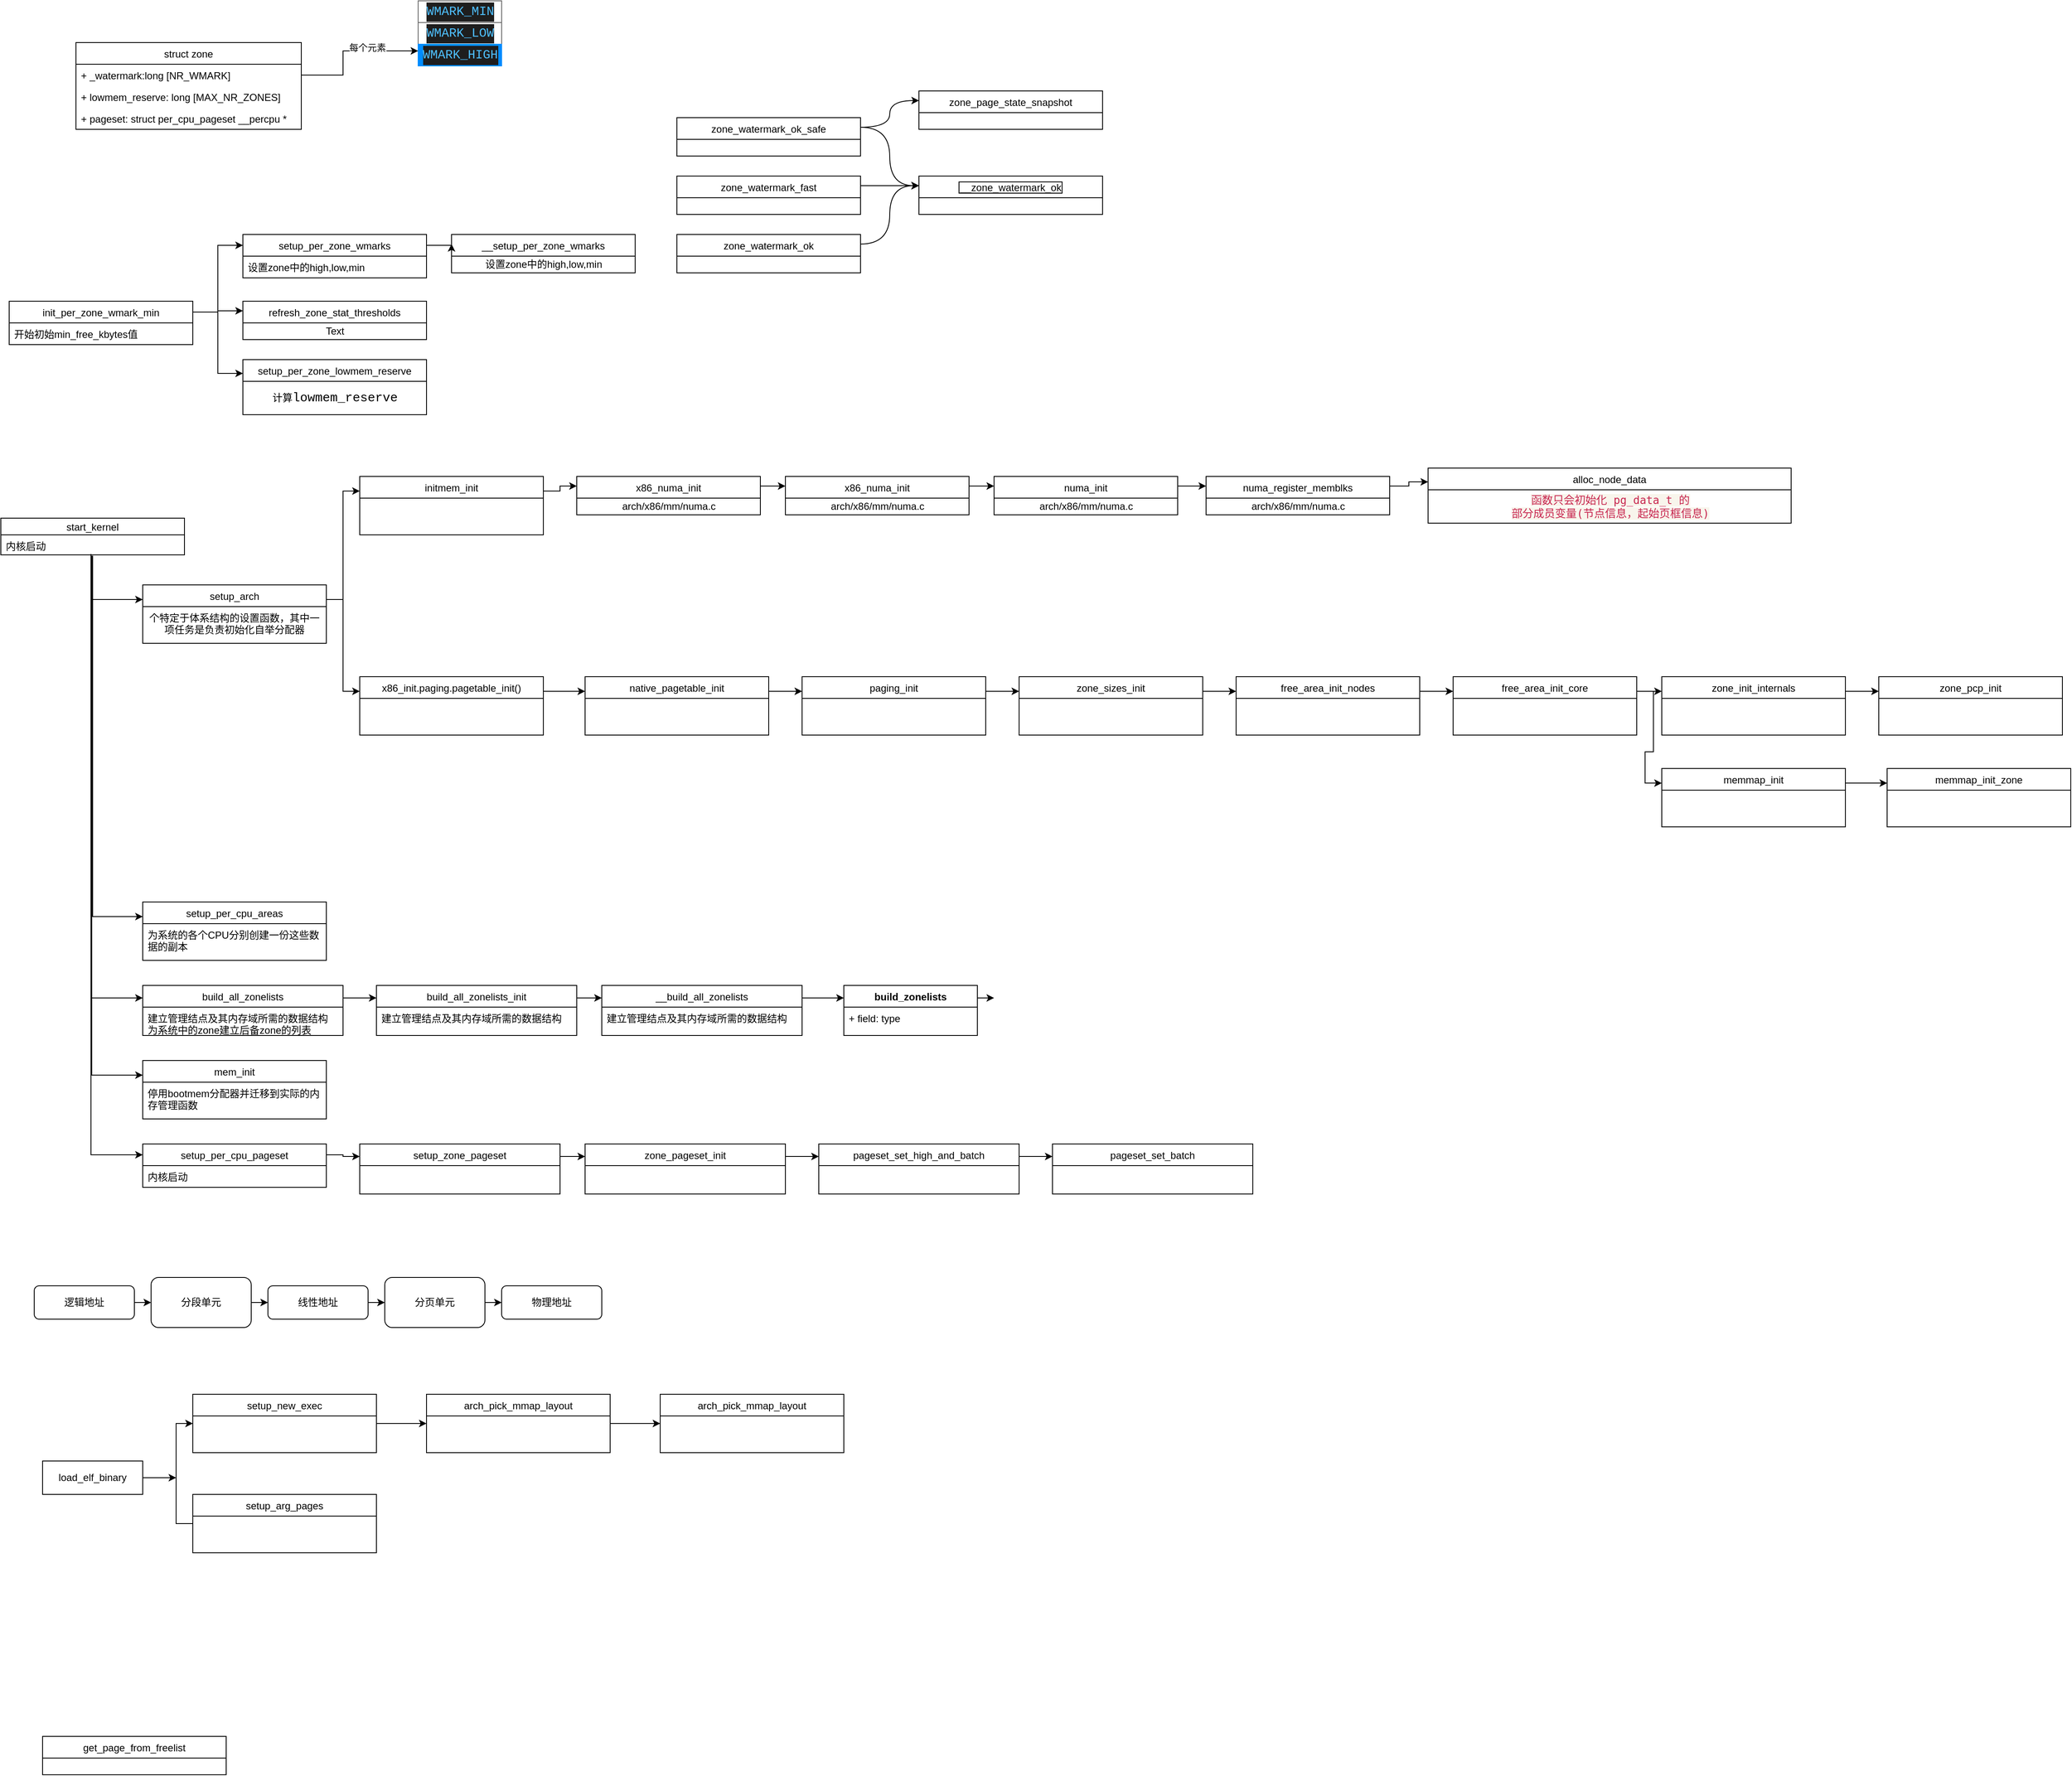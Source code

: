 <mxfile version="13.10.2" type="github">
  <diagram id="6hGFLwfOUW9BJ-s0fimq" name="Page-1">
    <mxGraphModel dx="1575" dy="533" grid="1" gridSize="10" guides="1" tooltips="1" connect="1" arrows="1" fold="1" page="1" pageScale="1" pageWidth="827" pageHeight="1169" math="0" shadow="0">
      <root>
        <mxCell id="0" />
        <mxCell id="1" parent="0" />
        <mxCell id="3" value="&lt;meta http-equiv=&quot;Content-Type&quot; content=&quot;text/html; charset=utf-8&quot;&gt;&#xa;  &lt;title&gt;&lt;/title&gt;&#xa; &#xa; &#xa;  &lt;div class=&quot;page&quot; title=&quot;Page 127&quot;&gt;&#xa;   &#xa;   &#xa;  &lt;/div&gt;" style="text;whiteSpace=wrap;html=1;" parent="1" vertex="1">
          <mxGeometry x="300" y="340" width="30" height="110" as="geometry" />
        </mxCell>
        <mxCell id="92" value="" style="strokeWidth=1;shadow=0;dashed=0;align=center;html=1;shape=mxgraph.mockup.containers.rrect;rSize=0;strokeColor=#666666;" parent="1" vertex="1">
          <mxGeometry x="490" y="70" width="100" height="76" as="geometry" />
        </mxCell>
        <mxCell id="93" value="&lt;div style=&quot;color: rgb(212 , 212 , 212) ; background-color: rgb(30 , 30 , 30) ; font-family: &amp;#34;menlo&amp;#34; , &amp;#34;monaco&amp;#34; , &amp;#34;courier new&amp;#34; , monospace ; font-weight: normal ; font-size: 15px ; line-height: 23px&quot;&gt;&lt;span style=&quot;color: #4fc1ff&quot;&gt;WMARK_MIN&lt;/span&gt;&lt;/div&gt;" style="strokeColor=inherit;fillColor=inherit;gradientColor=inherit;strokeWidth=1;shadow=0;dashed=0;align=center;html=1;shape=mxgraph.mockup.containers.rrect;rSize=0;fontSize=17;fontColor=#666666;fontStyle=1;resizeWidth=1;" parent="92" vertex="1">
          <mxGeometry width="100" height="26" relative="1" as="geometry" />
        </mxCell>
        <mxCell id="94" value="&lt;div style=&quot;color: rgb(212 , 212 , 212) ; background-color: rgb(30 , 30 , 30) ; font-family: &amp;#34;menlo&amp;#34; , &amp;#34;monaco&amp;#34; , &amp;#34;courier new&amp;#34; , monospace ; font-weight: normal ; font-size: 15px ; line-height: 23px&quot;&gt;&lt;span style=&quot;color: #4fc1ff&quot;&gt;WMARK_LOW&lt;/span&gt;&lt;/div&gt;" style="strokeColor=inherit;fillColor=inherit;gradientColor=inherit;strokeWidth=1;shadow=0;dashed=0;align=center;html=1;shape=mxgraph.mockup.containers.rrect;rSize=0;fontSize=17;fontColor=#666666;fontStyle=1;resizeWidth=1;" parent="92" vertex="1">
          <mxGeometry width="100" height="26" relative="1" as="geometry">
            <mxPoint y="26" as="offset" />
          </mxGeometry>
        </mxCell>
        <mxCell id="95" value="&lt;div style=&quot;color: rgb(212 , 212 , 212) ; background-color: rgb(30 , 30 , 30) ; font-family: &amp;#34;menlo&amp;#34; , &amp;#34;monaco&amp;#34; , &amp;#34;courier new&amp;#34; , monospace ; font-weight: normal ; font-size: 15px ; line-height: 23px&quot;&gt;&lt;span style=&quot;color: #4fc1ff&quot;&gt;WMARK_HIGH&lt;/span&gt;&lt;/div&gt;" style="strokeWidth=1;shadow=0;dashed=0;align=center;html=1;shape=mxgraph.mockup.containers.rrect;rSize=0;fontSize=17;fontColor=#ffffff;fontStyle=1;fillColor=#008cff;strokeColor=#008cff;resizeWidth=1;" parent="92" vertex="1">
          <mxGeometry width="100" height="26" relative="1" as="geometry">
            <mxPoint y="52" as="offset" />
          </mxGeometry>
        </mxCell>
        <mxCell id="97" style="edgeStyle=orthogonalEdgeStyle;rounded=0;orthogonalLoop=1;jettySize=auto;html=1;exitX=1;exitY=0.5;exitDx=0;exitDy=0;" parent="1" source="89" target="92" edge="1">
          <mxGeometry relative="1" as="geometry">
            <Array as="points">
              <mxPoint x="400" y="159" />
              <mxPoint x="400" y="130" />
            </Array>
          </mxGeometry>
        </mxCell>
        <mxCell id="98" value="每个元素" style="edgeLabel;html=1;align=center;verticalAlign=middle;resizable=0;points=[];" parent="97" vertex="1" connectable="0">
          <mxGeometry x="0.274" y="4" relative="1" as="geometry">
            <mxPoint as="offset" />
          </mxGeometry>
        </mxCell>
        <mxCell id="120" style="edgeStyle=orthogonalEdgeStyle;rounded=0;orthogonalLoop=1;jettySize=auto;html=1;exitX=1;exitY=0.25;exitDx=0;exitDy=0;entryX=0;entryY=0.25;entryDx=0;entryDy=0;" parent="1" source="111" target="118" edge="1">
          <mxGeometry relative="1" as="geometry" />
        </mxCell>
        <mxCell id="111" value="setup_per_zone_wmarks" style="swimlane;fontStyle=0;childLayout=stackLayout;horizontal=1;startSize=26;fillColor=none;horizontalStack=0;resizeParent=1;resizeParentMax=0;resizeLast=0;collapsible=1;marginBottom=0;" parent="1" vertex="1">
          <mxGeometry x="280" y="350" width="220" height="52" as="geometry" />
        </mxCell>
        <mxCell id="112" value="设置zone中的high,low,min" style="text;strokeColor=none;fillColor=none;align=left;verticalAlign=top;spacingLeft=4;spacingRight=4;overflow=hidden;rotatable=0;points=[[0,0.5],[1,0.5]];portConstraint=eastwest;" parent="111" vertex="1">
          <mxGeometry y="26" width="220" height="26" as="geometry" />
        </mxCell>
        <mxCell id="107" value="refresh_zone_stat_thresholds" style="swimlane;fontStyle=0;childLayout=stackLayout;horizontal=1;startSize=26;fillColor=none;horizontalStack=0;resizeParent=1;resizeParentMax=0;resizeLast=0;collapsible=1;marginBottom=0;" parent="1" vertex="1">
          <mxGeometry x="280" y="430" width="220" height="46" as="geometry" />
        </mxCell>
        <mxCell id="122" value="Text" style="text;html=1;align=center;verticalAlign=middle;resizable=0;points=[];autosize=1;" parent="107" vertex="1">
          <mxGeometry y="26" width="220" height="20" as="geometry" />
        </mxCell>
        <mxCell id="109" value="setup_per_zone_lowmem_reserve" style="swimlane;fontStyle=0;childLayout=stackLayout;horizontal=1;startSize=26;fillColor=none;horizontalStack=0;resizeParent=1;resizeParentMax=0;resizeLast=0;collapsible=1;marginBottom=0;" parent="1" vertex="1">
          <mxGeometry x="280" y="500" width="220" height="66" as="geometry" />
        </mxCell>
        <mxCell id="123" value="&lt;p&gt;计算&lt;span style=&quot;font-family: &amp;#34;menlo&amp;#34; , &amp;#34;monaco&amp;#34; , &amp;#34;courier new&amp;#34; , monospace ; font-size: 15px ; background-color: rgb(255 , 255 , 255)&quot;&gt;lowmem_reserve&lt;/span&gt;&lt;/p&gt;" style="text;html=1;align=center;verticalAlign=middle;resizable=0;points=[];autosize=1;" parent="109" vertex="1">
          <mxGeometry y="26" width="220" height="40" as="geometry" />
        </mxCell>
        <mxCell id="115" style="edgeStyle=orthogonalEdgeStyle;rounded=0;orthogonalLoop=1;jettySize=auto;html=1;exitX=1;exitY=0.25;exitDx=0;exitDy=0;entryX=0;entryY=0.25;entryDx=0;entryDy=0;" parent="1" source="103" target="109" edge="1">
          <mxGeometry relative="1" as="geometry" />
        </mxCell>
        <mxCell id="116" style="edgeStyle=orthogonalEdgeStyle;rounded=0;orthogonalLoop=1;jettySize=auto;html=1;exitX=1;exitY=0.25;exitDx=0;exitDy=0;entryX=0;entryY=0.25;entryDx=0;entryDy=0;" parent="1" source="103" target="107" edge="1">
          <mxGeometry relative="1" as="geometry" />
        </mxCell>
        <mxCell id="117" style="edgeStyle=orthogonalEdgeStyle;rounded=0;orthogonalLoop=1;jettySize=auto;html=1;exitX=1;exitY=0.25;exitDx=0;exitDy=0;entryX=0;entryY=0.25;entryDx=0;entryDy=0;" parent="1" source="103" target="111" edge="1">
          <mxGeometry relative="1" as="geometry" />
        </mxCell>
        <mxCell id="103" value="init_per_zone_wmark_min" style="swimlane;fontStyle=0;childLayout=stackLayout;horizontal=1;startSize=26;fillColor=none;horizontalStack=0;resizeParent=1;resizeParentMax=0;resizeLast=0;collapsible=1;marginBottom=0;" parent="1" vertex="1">
          <mxGeometry y="430" width="220" height="52" as="geometry" />
        </mxCell>
        <mxCell id="104" value="开始初始min_free_kbytes值" style="text;strokeColor=none;fillColor=none;align=left;verticalAlign=top;spacingLeft=4;spacingRight=4;overflow=hidden;rotatable=0;points=[[0,0.5],[1,0.5]];portConstraint=eastwest;" parent="103" vertex="1">
          <mxGeometry y="26" width="220" height="26" as="geometry" />
        </mxCell>
        <mxCell id="118" value="__setup_per_zone_wmarks" style="swimlane;fontStyle=0;childLayout=stackLayout;horizontal=1;startSize=26;fillColor=none;horizontalStack=0;resizeParent=1;resizeParentMax=0;resizeLast=0;collapsible=1;marginBottom=0;" parent="1" vertex="1">
          <mxGeometry x="530" y="350" width="220" height="46" as="geometry" />
        </mxCell>
        <mxCell id="121" value="&lt;span style=&quot;text-align: left&quot;&gt;设置zone中的high,low,min&lt;/span&gt;" style="text;html=1;align=center;verticalAlign=middle;resizable=0;points=[];autosize=1;" parent="118" vertex="1">
          <mxGeometry y="26" width="220" height="20" as="geometry" />
        </mxCell>
        <mxCell id="88" value="struct zone" style="swimlane;fontStyle=0;childLayout=stackLayout;horizontal=1;startSize=26;fillColor=none;horizontalStack=0;resizeParent=1;resizeParentMax=0;resizeLast=0;collapsible=1;marginBottom=0;" parent="1" vertex="1">
          <mxGeometry x="80" y="120" width="270" height="104" as="geometry" />
        </mxCell>
        <mxCell id="89" value="+ _watermark:long [NR_WMARK]&#xa;&#xa;" style="text;strokeColor=none;fillColor=none;align=left;verticalAlign=top;spacingLeft=4;spacingRight=4;overflow=hidden;rotatable=0;points=[[0,0.5],[1,0.5]];portConstraint=eastwest;" parent="88" vertex="1">
          <mxGeometry y="26" width="270" height="26" as="geometry" />
        </mxCell>
        <mxCell id="90" value="+ lowmem_reserve: long [MAX_NR_ZONES]" style="text;strokeColor=none;fillColor=none;align=left;verticalAlign=top;spacingLeft=4;spacingRight=4;overflow=hidden;rotatable=0;points=[[0,0.5],[1,0.5]];portConstraint=eastwest;" parent="88" vertex="1">
          <mxGeometry y="52" width="270" height="26" as="geometry" />
        </mxCell>
        <mxCell id="91" value="+ pageset: struct per_cpu_pageset __percpu *" style="text;strokeColor=none;fillColor=none;align=left;verticalAlign=top;spacingLeft=4;spacingRight=4;overflow=hidden;rotatable=0;points=[[0,0.5],[1,0.5]];portConstraint=eastwest;" parent="88" vertex="1">
          <mxGeometry y="78" width="270" height="26" as="geometry" />
        </mxCell>
        <mxCell id="162" style="edgeStyle=orthogonalEdgeStyle;rounded=0;orthogonalLoop=1;jettySize=auto;html=1;exitX=0.491;exitY=1.167;exitDx=0;exitDy=0;entryX=0;entryY=0.25;entryDx=0;entryDy=0;exitPerimeter=0;" parent="1" source="139" target="146" edge="1">
          <mxGeometry relative="1" as="geometry">
            <mxPoint y="720" as="sourcePoint" />
            <Array as="points">
              <mxPoint x="98" y="1453" />
            </Array>
          </mxGeometry>
        </mxCell>
        <mxCell id="157" style="edgeStyle=orthogonalEdgeStyle;rounded=0;orthogonalLoop=1;jettySize=auto;html=1;exitX=0.491;exitY=0.958;exitDx=0;exitDy=0;entryX=0;entryY=0.25;entryDx=0;entryDy=0;exitPerimeter=0;" parent="1" source="139" target="152" edge="1">
          <mxGeometry relative="1" as="geometry" />
        </mxCell>
        <mxCell id="159" style="edgeStyle=orthogonalEdgeStyle;rounded=0;orthogonalLoop=1;jettySize=auto;html=1;exitX=0.5;exitY=1.042;exitDx=0;exitDy=0;entryX=0;entryY=0.25;entryDx=0;entryDy=0;exitPerimeter=0;" parent="1" source="139" target="140" edge="1">
          <mxGeometry relative="1" as="geometry" />
        </mxCell>
        <mxCell id="160" style="edgeStyle=orthogonalEdgeStyle;rounded=0;orthogonalLoop=1;jettySize=auto;html=1;exitX=0.491;exitY=1.042;exitDx=0;exitDy=0;entryX=0;entryY=0.25;entryDx=0;entryDy=0;exitPerimeter=0;" parent="1" source="139" target="150" edge="1">
          <mxGeometry relative="1" as="geometry" />
        </mxCell>
        <mxCell id="161" style="edgeStyle=orthogonalEdgeStyle;rounded=0;orthogonalLoop=1;jettySize=auto;html=1;exitX=0.495;exitY=1.042;exitDx=0;exitDy=0;entryX=0;entryY=0.25;entryDx=0;entryDy=0;exitPerimeter=0;" parent="1" source="139" target="148" edge="1">
          <mxGeometry relative="1" as="geometry" />
        </mxCell>
        <mxCell id="138" value="start_kernel" style="swimlane;fontStyle=0;childLayout=stackLayout;horizontal=1;startSize=20;fillColor=none;horizontalStack=0;resizeParent=1;resizeParentMax=0;resizeLast=0;collapsible=1;marginBottom=0;" parent="1" vertex="1">
          <mxGeometry x="-10" y="690" width="220" height="44" as="geometry" />
        </mxCell>
        <mxCell id="139" value="内核启动" style="text;strokeColor=none;fillColor=none;align=left;verticalAlign=top;spacingLeft=4;spacingRight=4;overflow=hidden;rotatable=0;points=[[0,0.5],[1,0.5]];portConstraint=eastwest;" parent="138" vertex="1">
          <mxGeometry y="20" width="220" height="24" as="geometry" />
        </mxCell>
        <mxCell id="175" style="edgeStyle=orthogonalEdgeStyle;rounded=0;orthogonalLoop=1;jettySize=auto;html=1;exitX=1;exitY=0.25;exitDx=0;exitDy=0;entryX=0;entryY=0.25;entryDx=0;entryDy=0;" parent="1" source="150" target="172" edge="1">
          <mxGeometry relative="1" as="geometry" />
        </mxCell>
        <mxCell id="171" style="edgeStyle=orthogonalEdgeStyle;rounded=0;orthogonalLoop=1;jettySize=auto;html=1;exitX=1;exitY=0.25;exitDx=0;exitDy=0;entryX=0;entryY=0.25;entryDx=0;entryDy=0;" parent="1" source="169" target="164" edge="1">
          <mxGeometry relative="1" as="geometry" />
        </mxCell>
        <mxCell id="174" style="edgeStyle=orthogonalEdgeStyle;rounded=0;orthogonalLoop=1;jettySize=auto;html=1;exitX=1;exitY=0.25;exitDx=0;exitDy=0;entryX=0;entryY=0.25;entryDx=0;entryDy=0;" parent="1" source="172" target="169" edge="1">
          <mxGeometry relative="1" as="geometry" />
        </mxCell>
        <mxCell id="178" style="edgeStyle=orthogonalEdgeStyle;rounded=0;orthogonalLoop=1;jettySize=auto;html=1;exitX=1;exitY=0.25;exitDx=0;exitDy=0;entryX=0;entryY=0.25;entryDx=0;entryDy=0;" parent="1" source="164" edge="1">
          <mxGeometry relative="1" as="geometry">
            <mxPoint x="1180" y="1265" as="targetPoint" />
          </mxGeometry>
        </mxCell>
        <mxCell id="185" style="edgeStyle=orthogonalEdgeStyle;rounded=0;orthogonalLoop=1;jettySize=auto;html=1;exitX=1;exitY=0.5;exitDx=0;exitDy=0;entryX=0;entryY=0.5;entryDx=0;entryDy=0;" parent="1" source="179" target="180" edge="1">
          <mxGeometry relative="1" as="geometry" />
        </mxCell>
        <mxCell id="197" style="edgeStyle=orthogonalEdgeStyle;rounded=0;orthogonalLoop=1;jettySize=auto;html=1;exitX=1;exitY=0.25;exitDx=0;exitDy=0;entryX=0;entryY=0.25;entryDx=0;entryDy=0;" parent="1" source="152" target="195" edge="1">
          <mxGeometry relative="1" as="geometry" />
        </mxCell>
        <mxCell id="213" style="edgeStyle=orthogonalEdgeStyle;rounded=0;orthogonalLoop=1;jettySize=auto;html=1;exitX=1;exitY=0.25;exitDx=0;exitDy=0;entryX=0;entryY=0.25;entryDx=0;entryDy=0;" parent="1" source="152" target="212" edge="1">
          <mxGeometry relative="1" as="geometry" />
        </mxCell>
        <mxCell id="152" value="setup_arch" style="swimlane;fontStyle=0;childLayout=stackLayout;horizontal=1;startSize=26;fillColor=none;horizontalStack=0;resizeParent=1;resizeParentMax=0;resizeLast=0;collapsible=1;marginBottom=0;" parent="1" vertex="1">
          <mxGeometry x="160" y="770" width="220" height="70" as="geometry" />
        </mxCell>
        <mxCell id="153" value="个特定于体系结构的设置函数，其中一项任务是负责初始化自举分配器&#xa;" style="text;strokeColor=none;fillColor=none;align=center;verticalAlign=top;spacingLeft=4;spacingRight=4;overflow=hidden;rotatable=0;points=[[0,0.5],[1,0.5]];portConstraint=eastwest;whiteSpace=wrap;" parent="152" vertex="1">
          <mxGeometry y="26" width="220" height="44" as="geometry" />
        </mxCell>
        <mxCell id="199" style="edgeStyle=orthogonalEdgeStyle;rounded=0;orthogonalLoop=1;jettySize=auto;html=1;exitX=1;exitY=0.25;exitDx=0;exitDy=0;entryX=0;entryY=0.25;entryDx=0;entryDy=0;" parent="1" source="195" target="198" edge="1">
          <mxGeometry relative="1" as="geometry" />
        </mxCell>
        <mxCell id="230" style="edgeStyle=orthogonalEdgeStyle;rounded=0;orthogonalLoop=1;jettySize=auto;html=1;exitX=1;exitY=0.25;exitDx=0;exitDy=0;entryX=0;entryY=0.25;entryDx=0;entryDy=0;" parent="1" source="222" target="227" edge="1">
          <mxGeometry relative="1" as="geometry" />
        </mxCell>
        <mxCell id="222" value="numa_init" style="swimlane;fontStyle=0;childLayout=stackLayout;horizontal=1;startSize=26;fillColor=none;horizontalStack=0;resizeParent=1;resizeParentMax=0;resizeLast=0;collapsible=1;marginBottom=0;" parent="1" vertex="1">
          <mxGeometry x="1180" y="640" width="220" height="46" as="geometry" />
        </mxCell>
        <mxCell id="223" value="arch/x86/mm/numa.c" style="text;html=1;align=center;verticalAlign=middle;resizable=0;points=[];autosize=1;" parent="222" vertex="1">
          <mxGeometry y="26" width="220" height="20" as="geometry" />
        </mxCell>
        <mxCell id="229" style="edgeStyle=orthogonalEdgeStyle;rounded=0;orthogonalLoop=1;jettySize=auto;html=1;exitX=1;exitY=0.25;exitDx=0;exitDy=0;entryX=0;entryY=0.25;entryDx=0;entryDy=0;" parent="1" source="227" target="225" edge="1">
          <mxGeometry relative="1" as="geometry" />
        </mxCell>
        <mxCell id="227" value="numa_register_memblks" style="swimlane;fontStyle=0;childLayout=stackLayout;horizontal=1;startSize=26;fillColor=none;horizontalStack=0;resizeParent=1;resizeParentMax=0;resizeLast=0;collapsible=1;marginBottom=0;" parent="1" vertex="1">
          <mxGeometry x="1434" y="640" width="220" height="46" as="geometry" />
        </mxCell>
        <mxCell id="228" value="arch/x86/mm/numa.c" style="text;html=1;align=center;verticalAlign=middle;resizable=0;points=[];autosize=1;" parent="227" vertex="1">
          <mxGeometry y="26" width="220" height="20" as="geometry" />
        </mxCell>
        <mxCell id="225" value="alloc_node_data" style="swimlane;fontStyle=0;childLayout=stackLayout;horizontal=1;startSize=26;fillColor=none;horizontalStack=0;resizeParent=1;resizeParentMax=0;resizeLast=0;collapsible=1;marginBottom=0;" parent="1" vertex="1">
          <mxGeometry x="1700" y="630" width="435" height="66" as="geometry" />
        </mxCell>
        <mxCell id="226" value="&lt;font color=&quot;#c7254e&quot; face=&quot;consolas, monaco, menlo, monospace&quot;&gt;&lt;span style=&quot;font-size: 13px ; background-color: rgb(248 , 245 , 236)&quot;&gt;函数只会初始化 pg_data_t 的&lt;br&gt;部分成员变量(节点信息，起始页框信息)&lt;/span&gt;&lt;/font&gt;" style="text;html=1;align=center;verticalAlign=middle;resizable=0;points=[];autosize=1;" parent="225" vertex="1">
          <mxGeometry y="26" width="435" height="40" as="geometry" />
        </mxCell>
        <mxCell id="179" value="逻辑地址" style="rounded=1;whiteSpace=wrap;html=1;" parent="1" vertex="1">
          <mxGeometry x="30" y="1610" width="120" height="40" as="geometry" />
        </mxCell>
        <mxCell id="186" style="edgeStyle=orthogonalEdgeStyle;rounded=0;orthogonalLoop=1;jettySize=auto;html=1;exitX=1;exitY=0.5;exitDx=0;exitDy=0;entryX=0;entryY=0.5;entryDx=0;entryDy=0;" parent="1" source="180" target="181" edge="1">
          <mxGeometry relative="1" as="geometry" />
        </mxCell>
        <mxCell id="180" value="分段单元" style="rounded=1;whiteSpace=wrap;html=1;" parent="1" vertex="1">
          <mxGeometry x="170" y="1600" width="120" height="60" as="geometry" />
        </mxCell>
        <mxCell id="187" style="edgeStyle=orthogonalEdgeStyle;rounded=0;orthogonalLoop=1;jettySize=auto;html=1;exitX=1;exitY=0.5;exitDx=0;exitDy=0;entryX=0;entryY=0.5;entryDx=0;entryDy=0;" parent="1" source="181" target="182" edge="1">
          <mxGeometry relative="1" as="geometry" />
        </mxCell>
        <mxCell id="181" value="线性地址" style="rounded=1;whiteSpace=wrap;html=1;" parent="1" vertex="1">
          <mxGeometry x="310" y="1610" width="120" height="40" as="geometry" />
        </mxCell>
        <mxCell id="188" style="edgeStyle=orthogonalEdgeStyle;rounded=0;orthogonalLoop=1;jettySize=auto;html=1;exitX=1;exitY=0.5;exitDx=0;exitDy=0;entryX=0;entryY=0.5;entryDx=0;entryDy=0;" parent="1" source="182" target="183" edge="1">
          <mxGeometry relative="1" as="geometry" />
        </mxCell>
        <mxCell id="182" value="分页单元" style="rounded=1;whiteSpace=wrap;html=1;" parent="1" vertex="1">
          <mxGeometry x="450" y="1600" width="120" height="60" as="geometry" />
        </mxCell>
        <mxCell id="183" value="物理地址" style="rounded=1;whiteSpace=wrap;html=1;" parent="1" vertex="1">
          <mxGeometry x="590" y="1610" width="120" height="40" as="geometry" />
        </mxCell>
        <mxCell id="201" style="edgeStyle=orthogonalEdgeStyle;rounded=0;orthogonalLoop=1;jettySize=auto;html=1;exitX=1;exitY=0.25;exitDx=0;exitDy=0;entryX=0;entryY=0.25;entryDx=0;entryDy=0;" parent="1" source="198" target="200" edge="1">
          <mxGeometry relative="1" as="geometry" />
        </mxCell>
        <mxCell id="203" style="edgeStyle=orthogonalEdgeStyle;rounded=0;orthogonalLoop=1;jettySize=auto;html=1;exitX=1;exitY=0.25;exitDx=0;exitDy=0;entryX=0;entryY=0.25;entryDx=0;entryDy=0;" parent="1" source="200" target="202" edge="1">
          <mxGeometry relative="1" as="geometry" />
        </mxCell>
        <mxCell id="205" style="edgeStyle=orthogonalEdgeStyle;rounded=0;orthogonalLoop=1;jettySize=auto;html=1;exitX=1;exitY=0.25;exitDx=0;exitDy=0;entryX=0;entryY=0.25;entryDx=0;entryDy=0;" parent="1" source="202" target="204" edge="1">
          <mxGeometry relative="1" as="geometry" />
        </mxCell>
        <mxCell id="207" style="edgeStyle=orthogonalEdgeStyle;rounded=0;orthogonalLoop=1;jettySize=auto;html=1;exitX=1;exitY=0.25;exitDx=0;exitDy=0;entryX=0;entryY=0.25;entryDx=0;entryDy=0;" parent="1" source="204" target="206" edge="1">
          <mxGeometry relative="1" as="geometry" />
        </mxCell>
        <mxCell id="209" style="edgeStyle=orthogonalEdgeStyle;rounded=0;orthogonalLoop=1;jettySize=auto;html=1;exitX=1;exitY=0.25;exitDx=0;exitDy=0;entryX=0;entryY=0.25;entryDx=0;entryDy=0;" parent="1" source="206" target="208" edge="1">
          <mxGeometry relative="1" as="geometry" />
        </mxCell>
        <mxCell id="211" style="edgeStyle=orthogonalEdgeStyle;rounded=0;orthogonalLoop=1;jettySize=auto;html=1;exitX=1;exitY=0.25;exitDx=0;exitDy=0;entryX=0;entryY=0.25;entryDx=0;entryDy=0;" parent="1" source="208" target="210" edge="1">
          <mxGeometry relative="1" as="geometry" />
        </mxCell>
        <mxCell id="233" style="edgeStyle=orthogonalEdgeStyle;rounded=0;orthogonalLoop=1;jettySize=auto;html=1;exitX=1;exitY=0.25;exitDx=0;exitDy=0;entryX=0;entryY=0.25;entryDx=0;entryDy=0;" parent="1" source="146" target="231" edge="1">
          <mxGeometry relative="1" as="geometry" />
        </mxCell>
        <mxCell id="146" value="setup_per_cpu_pageset" style="swimlane;fontStyle=0;childLayout=stackLayout;horizontal=1;startSize=26;fillColor=none;horizontalStack=0;resizeParent=1;resizeParentMax=0;resizeLast=0;collapsible=1;marginBottom=0;" parent="1" vertex="1">
          <mxGeometry x="160" y="1440" width="220" height="52" as="geometry" />
        </mxCell>
        <mxCell id="147" value="内核启动" style="text;strokeColor=none;fillColor=none;align=left;verticalAlign=top;spacingLeft=4;spacingRight=4;overflow=hidden;rotatable=0;points=[[0,0.5],[1,0.5]];portConstraint=eastwest;" parent="146" vertex="1">
          <mxGeometry y="26" width="220" height="26" as="geometry" />
        </mxCell>
        <mxCell id="148" value="mem_init" style="swimlane;fontStyle=0;childLayout=stackLayout;horizontal=1;startSize=26;fillColor=none;horizontalStack=0;resizeParent=1;resizeParentMax=0;resizeLast=0;collapsible=1;marginBottom=0;" parent="1" vertex="1">
          <mxGeometry x="160" y="1340" width="220" height="70" as="geometry" />
        </mxCell>
        <mxCell id="149" value="停用bootmem分配器并迁移到实际的内存管理函数" style="text;strokeColor=none;fillColor=none;align=left;verticalAlign=top;spacingLeft=4;spacingRight=4;overflow=hidden;rotatable=0;points=[[0,0.5],[1,0.5]];portConstraint=eastwest;whiteSpace=wrap;" parent="148" vertex="1">
          <mxGeometry y="26" width="220" height="44" as="geometry" />
        </mxCell>
        <mxCell id="150" value="build_all_zonelists" style="swimlane;fontStyle=0;childLayout=stackLayout;horizontal=1;startSize=26;fillColor=none;horizontalStack=0;resizeParent=1;resizeParentMax=0;resizeLast=0;collapsible=1;marginBottom=0;" parent="1" vertex="1">
          <mxGeometry x="160" y="1250" width="240" height="60" as="geometry" />
        </mxCell>
        <mxCell id="151" value="建立管理结点及其内存域所需的数据结构&#xa;为系统中的zone建立后备zone的列表&#xa;  " style="text;strokeColor=none;fillColor=none;align=left;verticalAlign=top;spacingLeft=4;spacingRight=4;overflow=hidden;rotatable=0;points=[[0,0.5],[1,0.5]];portConstraint=eastwest;" parent="150" vertex="1">
          <mxGeometry y="26" width="240" height="34" as="geometry" />
        </mxCell>
        <mxCell id="172" value="build_all_zonelists_init" style="swimlane;fontStyle=0;childLayout=stackLayout;horizontal=1;startSize=26;fillColor=none;horizontalStack=0;resizeParent=1;resizeParentMax=0;resizeLast=0;collapsible=1;marginBottom=0;" parent="1" vertex="1">
          <mxGeometry x="440" y="1250" width="240" height="60" as="geometry" />
        </mxCell>
        <mxCell id="173" value="建立管理结点及其内存域所需的数据结构&#xa;  " style="text;strokeColor=none;fillColor=none;align=left;verticalAlign=top;spacingLeft=4;spacingRight=4;overflow=hidden;rotatable=0;points=[[0,0.5],[1,0.5]];portConstraint=eastwest;" parent="172" vertex="1">
          <mxGeometry y="26" width="240" height="34" as="geometry" />
        </mxCell>
        <mxCell id="169" value="__build_all_zonelists" style="swimlane;fontStyle=0;childLayout=stackLayout;horizontal=1;startSize=26;fillColor=none;horizontalStack=0;resizeParent=1;resizeParentMax=0;resizeLast=0;collapsible=1;marginBottom=0;" parent="1" vertex="1">
          <mxGeometry x="710" y="1250" width="240" height="60" as="geometry" />
        </mxCell>
        <mxCell id="170" value="建立管理结点及其内存域所需的数据结构&#xa;  " style="text;strokeColor=none;fillColor=none;align=left;verticalAlign=top;spacingLeft=4;spacingRight=4;overflow=hidden;rotatable=0;points=[[0,0.5],[1,0.5]];portConstraint=eastwest;" parent="169" vertex="1">
          <mxGeometry y="26" width="240" height="34" as="geometry" />
        </mxCell>
        <mxCell id="164" value="build_zonelists" style="swimlane;fontStyle=1;align=center;verticalAlign=top;childLayout=stackLayout;horizontal=1;startSize=26;horizontalStack=0;resizeParent=1;resizeParentMax=0;resizeLast=0;collapsible=1;marginBottom=0;" parent="1" vertex="1">
          <mxGeometry x="1000" y="1250" width="160" height="60" as="geometry" />
        </mxCell>
        <mxCell id="165" value="+ field: type" style="text;strokeColor=none;fillColor=none;align=left;verticalAlign=top;spacingLeft=4;spacingRight=4;overflow=hidden;rotatable=0;points=[[0,0.5],[1,0.5]];portConstraint=eastwest;" parent="164" vertex="1">
          <mxGeometry y="26" width="160" height="34" as="geometry" />
        </mxCell>
        <mxCell id="140" value="setup_per_cpu_areas" style="swimlane;fontStyle=0;childLayout=stackLayout;horizontal=1;startSize=26;fillColor=none;horizontalStack=0;resizeParent=1;resizeParentMax=0;resizeLast=0;collapsible=1;marginBottom=0;" parent="1" vertex="1">
          <mxGeometry x="160" y="1150" width="220" height="70" as="geometry" />
        </mxCell>
        <mxCell id="141" value="为系统的各个CPU分别创建一份这些数据的副本" style="text;strokeColor=none;fillColor=none;align=left;verticalAlign=top;spacingLeft=4;spacingRight=4;overflow=hidden;rotatable=0;points=[[0,0.5],[1,0.5]];portConstraint=eastwest;whiteSpace=wrap;" parent="140" vertex="1">
          <mxGeometry y="26" width="220" height="44" as="geometry" />
        </mxCell>
        <mxCell id="198" value="native_pagetable_init" style="swimlane;fontStyle=0;childLayout=stackLayout;horizontal=1;startSize=26;fillColor=none;horizontalStack=0;resizeParent=1;resizeParentMax=0;resizeLast=0;collapsible=1;marginBottom=0;" parent="1" vertex="1">
          <mxGeometry x="690" y="880" width="220" height="70" as="geometry">
            <mxRectangle x="700" y="770" width="150" height="26" as="alternateBounds" />
          </mxGeometry>
        </mxCell>
        <mxCell id="200" value="paging_init" style="swimlane;fontStyle=0;childLayout=stackLayout;horizontal=1;startSize=26;fillColor=none;horizontalStack=0;resizeParent=1;resizeParentMax=0;resizeLast=0;collapsible=1;marginBottom=0;" parent="1" vertex="1">
          <mxGeometry x="950" y="880" width="220" height="70" as="geometry">
            <mxRectangle x="700" y="770" width="150" height="26" as="alternateBounds" />
          </mxGeometry>
        </mxCell>
        <mxCell id="202" value="zone_sizes_init" style="swimlane;fontStyle=0;childLayout=stackLayout;horizontal=1;startSize=26;fillColor=none;horizontalStack=0;resizeParent=1;resizeParentMax=0;resizeLast=0;collapsible=1;marginBottom=0;" parent="1" vertex="1">
          <mxGeometry x="1210" y="880" width="220" height="70" as="geometry">
            <mxRectangle x="700" y="770" width="150" height="26" as="alternateBounds" />
          </mxGeometry>
        </mxCell>
        <mxCell id="204" value="free_area_init_nodes" style="swimlane;fontStyle=0;childLayout=stackLayout;horizontal=1;startSize=26;fillColor=none;horizontalStack=0;resizeParent=1;resizeParentMax=0;resizeLast=0;collapsible=1;marginBottom=0;" parent="1" vertex="1">
          <mxGeometry x="1470" y="880" width="220" height="70" as="geometry">
            <mxRectangle x="700" y="770" width="150" height="26" as="alternateBounds" />
          </mxGeometry>
        </mxCell>
        <mxCell id="244" style="edgeStyle=orthogonalEdgeStyle;rounded=0;orthogonalLoop=1;jettySize=auto;html=1;exitX=1;exitY=0.25;exitDx=0;exitDy=0;entryX=0;entryY=0.25;entryDx=0;entryDy=0;" parent="1" source="206" target="243" edge="1">
          <mxGeometry relative="1" as="geometry" />
        </mxCell>
        <mxCell id="206" value="free_area_init_core" style="swimlane;fontStyle=0;childLayout=stackLayout;horizontal=1;startSize=26;fillColor=none;horizontalStack=0;resizeParent=1;resizeParentMax=0;resizeLast=0;collapsible=1;marginBottom=0;" parent="1" vertex="1">
          <mxGeometry x="1730" y="880" width="220" height="70" as="geometry">
            <mxRectangle x="700" y="770" width="150" height="26" as="alternateBounds" />
          </mxGeometry>
        </mxCell>
        <mxCell id="208" value="zone_init_internals" style="swimlane;fontStyle=0;childLayout=stackLayout;horizontal=1;startSize=26;fillColor=none;horizontalStack=0;resizeParent=1;resizeParentMax=0;resizeLast=0;collapsible=1;marginBottom=0;" parent="1" vertex="1">
          <mxGeometry x="1980" y="880" width="220" height="70" as="geometry">
            <mxRectangle x="700" y="770" width="150" height="26" as="alternateBounds" />
          </mxGeometry>
        </mxCell>
        <mxCell id="210" value="zone_pcp_init" style="swimlane;fontStyle=0;childLayout=stackLayout;horizontal=1;startSize=26;fillColor=none;horizontalStack=0;resizeParent=1;resizeParentMax=0;resizeLast=0;collapsible=1;marginBottom=0;" parent="1" vertex="1">
          <mxGeometry x="2240" y="880" width="220" height="70" as="geometry">
            <mxRectangle x="700" y="770" width="150" height="26" as="alternateBounds" />
          </mxGeometry>
        </mxCell>
        <mxCell id="195" value="x86_init.paging.pagetable_init()" style="swimlane;fontStyle=0;childLayout=stackLayout;horizontal=1;startSize=26;fillColor=none;horizontalStack=0;resizeParent=1;resizeParentMax=0;resizeLast=0;collapsible=1;marginBottom=0;" parent="1" vertex="1">
          <mxGeometry x="420" y="880" width="220" height="70" as="geometry" />
        </mxCell>
        <mxCell id="218" style="edgeStyle=orthogonalEdgeStyle;rounded=0;orthogonalLoop=1;jettySize=auto;html=1;exitX=1;exitY=0.25;exitDx=0;exitDy=0;entryX=0;entryY=0.25;entryDx=0;entryDy=0;" parent="1" source="212" target="215" edge="1">
          <mxGeometry relative="1" as="geometry" />
        </mxCell>
        <mxCell id="212" value="initmem_init" style="swimlane;fontStyle=0;childLayout=stackLayout;horizontal=1;startSize=26;fillColor=none;horizontalStack=0;resizeParent=1;resizeParentMax=0;resizeLast=0;collapsible=1;marginBottom=0;" parent="1" vertex="1">
          <mxGeometry x="420" y="640" width="220" height="70" as="geometry" />
        </mxCell>
        <mxCell id="221" style="edgeStyle=orthogonalEdgeStyle;rounded=0;orthogonalLoop=1;jettySize=auto;html=1;exitX=1;exitY=0.25;exitDx=0;exitDy=0;entryX=0;entryY=0.25;entryDx=0;entryDy=0;" parent="1" source="215" target="219" edge="1">
          <mxGeometry relative="1" as="geometry" />
        </mxCell>
        <mxCell id="215" value="x86_numa_init" style="swimlane;fontStyle=0;childLayout=stackLayout;horizontal=1;startSize=26;fillColor=none;horizontalStack=0;resizeParent=1;resizeParentMax=0;resizeLast=0;collapsible=1;marginBottom=0;" parent="1" vertex="1">
          <mxGeometry x="680" y="640" width="220" height="46" as="geometry" />
        </mxCell>
        <mxCell id="217" value="arch/x86/mm/numa.c" style="text;html=1;align=center;verticalAlign=middle;resizable=0;points=[];autosize=1;" parent="215" vertex="1">
          <mxGeometry y="26" width="220" height="20" as="geometry" />
        </mxCell>
        <mxCell id="224" style="edgeStyle=orthogonalEdgeStyle;rounded=0;orthogonalLoop=1;jettySize=auto;html=1;exitX=1;exitY=0.25;exitDx=0;exitDy=0;entryX=0;entryY=0.25;entryDx=0;entryDy=0;" parent="1" source="219" target="222" edge="1">
          <mxGeometry relative="1" as="geometry" />
        </mxCell>
        <mxCell id="219" value="x86_numa_init" style="swimlane;fontStyle=0;childLayout=stackLayout;horizontal=1;startSize=26;fillColor=none;horizontalStack=0;resizeParent=1;resizeParentMax=0;resizeLast=0;collapsible=1;marginBottom=0;" parent="1" vertex="1">
          <mxGeometry x="930" y="640" width="220" height="46" as="geometry" />
        </mxCell>
        <mxCell id="220" value="arch/x86/mm/numa.c" style="text;html=1;align=center;verticalAlign=middle;resizable=0;points=[];autosize=1;" parent="219" vertex="1">
          <mxGeometry y="26" width="220" height="20" as="geometry" />
        </mxCell>
        <mxCell id="236" style="edgeStyle=orthogonalEdgeStyle;rounded=0;orthogonalLoop=1;jettySize=auto;html=1;exitX=1;exitY=0.25;exitDx=0;exitDy=0;entryX=0;entryY=0.25;entryDx=0;entryDy=0;" parent="1" source="231" target="234" edge="1">
          <mxGeometry relative="1" as="geometry" />
        </mxCell>
        <mxCell id="231" value="setup_zone_pageset" style="swimlane;fontStyle=0;childLayout=stackLayout;horizontal=1;startSize=26;fillColor=none;horizontalStack=0;resizeParent=1;resizeParentMax=0;resizeLast=0;collapsible=1;marginBottom=0;" parent="1" vertex="1">
          <mxGeometry x="420" y="1440" width="240" height="60" as="geometry" />
        </mxCell>
        <mxCell id="232" value="&#xa;  " style="text;strokeColor=none;fillColor=none;align=left;verticalAlign=top;spacingLeft=4;spacingRight=4;overflow=hidden;rotatable=0;points=[[0,0.5],[1,0.5]];portConstraint=eastwest;" parent="231" vertex="1">
          <mxGeometry y="26" width="240" height="34" as="geometry" />
        </mxCell>
        <mxCell id="239" style="edgeStyle=orthogonalEdgeStyle;rounded=0;orthogonalLoop=1;jettySize=auto;html=1;exitX=1;exitY=0.25;exitDx=0;exitDy=0;entryX=0;entryY=0.25;entryDx=0;entryDy=0;" parent="1" source="234" target="237" edge="1">
          <mxGeometry relative="1" as="geometry" />
        </mxCell>
        <mxCell id="234" value="zone_pageset_init" style="swimlane;fontStyle=0;childLayout=stackLayout;horizontal=1;startSize=26;fillColor=none;horizontalStack=0;resizeParent=1;resizeParentMax=0;resizeLast=0;collapsible=1;marginBottom=0;" parent="1" vertex="1">
          <mxGeometry x="690" y="1440" width="240" height="60" as="geometry" />
        </mxCell>
        <mxCell id="235" value="&#xa;  " style="text;strokeColor=none;fillColor=none;align=left;verticalAlign=top;spacingLeft=4;spacingRight=4;overflow=hidden;rotatable=0;points=[[0,0.5],[1,0.5]];portConstraint=eastwest;" parent="234" vertex="1">
          <mxGeometry y="26" width="240" height="34" as="geometry" />
        </mxCell>
        <mxCell id="242" style="edgeStyle=orthogonalEdgeStyle;rounded=0;orthogonalLoop=1;jettySize=auto;html=1;exitX=1;exitY=0.25;exitDx=0;exitDy=0;entryX=0;entryY=0.25;entryDx=0;entryDy=0;" parent="1" source="237" target="240" edge="1">
          <mxGeometry relative="1" as="geometry" />
        </mxCell>
        <mxCell id="237" value="pageset_set_high_and_batch" style="swimlane;fontStyle=0;childLayout=stackLayout;horizontal=1;startSize=26;fillColor=none;horizontalStack=0;resizeParent=1;resizeParentMax=0;resizeLast=0;collapsible=1;marginBottom=0;" parent="1" vertex="1">
          <mxGeometry x="970" y="1440" width="240" height="60" as="geometry" />
        </mxCell>
        <mxCell id="238" value="&#xa;  " style="text;strokeColor=none;fillColor=none;align=left;verticalAlign=top;spacingLeft=4;spacingRight=4;overflow=hidden;rotatable=0;points=[[0,0.5],[1,0.5]];portConstraint=eastwest;" parent="237" vertex="1">
          <mxGeometry y="26" width="240" height="34" as="geometry" />
        </mxCell>
        <mxCell id="240" value="pageset_set_batch" style="swimlane;fontStyle=0;childLayout=stackLayout;horizontal=1;startSize=26;fillColor=none;horizontalStack=0;resizeParent=1;resizeParentMax=0;resizeLast=0;collapsible=1;marginBottom=0;" parent="1" vertex="1">
          <mxGeometry x="1250" y="1440" width="240" height="60" as="geometry" />
        </mxCell>
        <mxCell id="241" value="&#xa;  " style="text;strokeColor=none;fillColor=none;align=left;verticalAlign=top;spacingLeft=4;spacingRight=4;overflow=hidden;rotatable=0;points=[[0,0.5],[1,0.5]];portConstraint=eastwest;" parent="240" vertex="1">
          <mxGeometry y="26" width="240" height="34" as="geometry" />
        </mxCell>
        <mxCell id="246" style="edgeStyle=orthogonalEdgeStyle;rounded=0;orthogonalLoop=1;jettySize=auto;html=1;exitX=1;exitY=0.25;exitDx=0;exitDy=0;entryX=0;entryY=0.25;entryDx=0;entryDy=0;" parent="1" source="243" target="245" edge="1">
          <mxGeometry relative="1" as="geometry" />
        </mxCell>
        <mxCell id="243" value="memmap_init" style="swimlane;fontStyle=0;childLayout=stackLayout;horizontal=1;startSize=26;fillColor=none;horizontalStack=0;resizeParent=1;resizeParentMax=0;resizeLast=0;collapsible=1;marginBottom=0;" parent="1" vertex="1">
          <mxGeometry x="1980" y="990" width="220" height="70" as="geometry">
            <mxRectangle x="700" y="770" width="150" height="26" as="alternateBounds" />
          </mxGeometry>
        </mxCell>
        <mxCell id="245" value="memmap_init_zone" style="swimlane;fontStyle=0;childLayout=stackLayout;horizontal=1;startSize=26;fillColor=none;horizontalStack=0;resizeParent=1;resizeParentMax=0;resizeLast=0;collapsible=1;marginBottom=0;" parent="1" vertex="1">
          <mxGeometry x="2250" y="990" width="220" height="70" as="geometry">
            <mxRectangle x="700" y="770" width="150" height="26" as="alternateBounds" />
          </mxGeometry>
        </mxCell>
        <mxCell id="gsk0lKsAUiWTj-2Aldez-254" style="edgeStyle=orthogonalEdgeStyle;rounded=0;orthogonalLoop=1;jettySize=auto;html=1;exitX=0;exitY=0.5;exitDx=0;exitDy=0;entryX=0;entryY=0.5;entryDx=0;entryDy=0;" parent="1" source="gsk0lKsAUiWTj-2Aldez-255" target="gsk0lKsAUiWTj-2Aldez-249" edge="1">
          <mxGeometry relative="1" as="geometry" />
        </mxCell>
        <mxCell id="gsk0lKsAUiWTj-2Aldez-256" style="edgeStyle=orthogonalEdgeStyle;rounded=0;orthogonalLoop=1;jettySize=auto;html=1;exitX=1;exitY=0.5;exitDx=0;exitDy=0;" parent="1" source="gsk0lKsAUiWTj-2Aldez-246" edge="1">
          <mxGeometry relative="1" as="geometry">
            <mxPoint x="200" y="1840" as="targetPoint" />
          </mxGeometry>
        </mxCell>
        <mxCell id="gsk0lKsAUiWTj-2Aldez-246" value="load_elf_binary" style="rounded=0;whiteSpace=wrap;html=1;" parent="1" vertex="1">
          <mxGeometry x="40" y="1820" width="120" height="40" as="geometry" />
        </mxCell>
        <mxCell id="gsk0lKsAUiWTj-2Aldez-253" style="edgeStyle=orthogonalEdgeStyle;rounded=0;orthogonalLoop=1;jettySize=auto;html=1;exitX=1;exitY=0.5;exitDx=0;exitDy=0;entryX=0;entryY=0.5;entryDx=0;entryDy=0;" parent="1" source="gsk0lKsAUiWTj-2Aldez-249" target="gsk0lKsAUiWTj-2Aldez-251" edge="1">
          <mxGeometry relative="1" as="geometry" />
        </mxCell>
        <mxCell id="gsk0lKsAUiWTj-2Aldez-249" value="setup_new_exec" style="swimlane;fontStyle=0;childLayout=stackLayout;horizontal=1;startSize=26;fillColor=none;horizontalStack=0;resizeParent=1;resizeParentMax=0;resizeLast=0;collapsible=1;marginBottom=0;" parent="1" vertex="1">
          <mxGeometry x="220" y="1740" width="220" height="70" as="geometry" />
        </mxCell>
        <mxCell id="MVp4W0Z0mUBAL4kR3mX5-247" style="edgeStyle=orthogonalEdgeStyle;rounded=0;orthogonalLoop=1;jettySize=auto;html=1;exitX=1;exitY=0.5;exitDx=0;exitDy=0;entryX=0;entryY=0.5;entryDx=0;entryDy=0;" parent="1" source="gsk0lKsAUiWTj-2Aldez-251" target="MVp4W0Z0mUBAL4kR3mX5-246" edge="1">
          <mxGeometry relative="1" as="geometry" />
        </mxCell>
        <mxCell id="gsk0lKsAUiWTj-2Aldez-251" value="arch_pick_mmap_layout" style="swimlane;fontStyle=0;childLayout=stackLayout;horizontal=1;startSize=26;fillColor=none;horizontalStack=0;resizeParent=1;resizeParentMax=0;resizeLast=0;collapsible=1;marginBottom=0;" parent="1" vertex="1">
          <mxGeometry x="500" y="1740" width="220" height="70" as="geometry" />
        </mxCell>
        <mxCell id="gsk0lKsAUiWTj-2Aldez-255" value="setup_arg_pages" style="swimlane;fontStyle=0;childLayout=stackLayout;horizontal=1;startSize=26;fillColor=none;horizontalStack=0;resizeParent=1;resizeParentMax=0;resizeLast=0;collapsible=1;marginBottom=0;" parent="1" vertex="1">
          <mxGeometry x="220" y="1860" width="220" height="70" as="geometry" />
        </mxCell>
        <mxCell id="MVp4W0Z0mUBAL4kR3mX5-246" value="arch_pick_mmap_layout" style="swimlane;fontStyle=0;childLayout=stackLayout;horizontal=1;startSize=26;fillColor=none;horizontalStack=0;resizeParent=1;resizeParentMax=0;resizeLast=0;collapsible=1;marginBottom=0;" parent="1" vertex="1">
          <mxGeometry x="780" y="1740" width="220" height="70" as="geometry" />
        </mxCell>
        <mxCell id="Rebcwi_dOry91TNg2UOc-250" style="edgeStyle=orthogonalEdgeStyle;rounded=0;orthogonalLoop=1;jettySize=auto;html=1;exitX=1;exitY=0.25;exitDx=0;exitDy=0;entryX=0;entryY=0.25;entryDx=0;entryDy=0;fontColor=#000000;curved=1;" edge="1" parent="1" source="Rebcwi_dOry91TNg2UOc-247" target="Rebcwi_dOry91TNg2UOc-249">
          <mxGeometry relative="1" as="geometry" />
        </mxCell>
        <mxCell id="Rebcwi_dOry91TNg2UOc-256" style="edgeStyle=orthogonalEdgeStyle;rounded=0;orthogonalLoop=1;jettySize=auto;html=1;exitX=1;exitY=0.25;exitDx=0;exitDy=0;entryX=0;entryY=0.25;entryDx=0;entryDy=0;fontColor=#000000;curved=1;" edge="1" parent="1" source="Rebcwi_dOry91TNg2UOc-247" target="Rebcwi_dOry91TNg2UOc-255">
          <mxGeometry relative="1" as="geometry" />
        </mxCell>
        <mxCell id="Rebcwi_dOry91TNg2UOc-247" value="zone_watermark_ok_safe" style="swimlane;fontStyle=0;childLayout=stackLayout;horizontal=1;startSize=26;fillColor=none;horizontalStack=0;resizeParent=1;resizeParentMax=0;resizeLast=0;collapsible=1;marginBottom=0;labelBackgroundColor=#FFFFFF;" vertex="1" parent="1">
          <mxGeometry x="800" y="210" width="220" height="46" as="geometry" />
        </mxCell>
        <mxCell id="Rebcwi_dOry91TNg2UOc-249" value="__zone_watermark_ok" style="swimlane;fontStyle=0;childLayout=stackLayout;horizontal=1;startSize=26;fillColor=none;horizontalStack=0;resizeParent=1;resizeParentMax=0;resizeLast=0;collapsible=1;marginBottom=0;labelBackgroundColor=#ffffff;labelBorderColor=#000000;" vertex="1" parent="1">
          <mxGeometry x="1090" y="280" width="220" height="46" as="geometry">
            <mxRectangle x="1060" y="260" width="150" height="26" as="alternateBounds" />
          </mxGeometry>
        </mxCell>
        <mxCell id="Rebcwi_dOry91TNg2UOc-253" style="edgeStyle=orthogonalEdgeStyle;rounded=0;orthogonalLoop=1;jettySize=auto;html=1;exitX=1;exitY=0.25;exitDx=0;exitDy=0;entryX=0;entryY=0.25;entryDx=0;entryDy=0;fontColor=#000000;curved=1;" edge="1" parent="1" source="Rebcwi_dOry91TNg2UOc-251" target="Rebcwi_dOry91TNg2UOc-249">
          <mxGeometry relative="1" as="geometry" />
        </mxCell>
        <mxCell id="Rebcwi_dOry91TNg2UOc-251" value="zone_watermark_fast" style="swimlane;fontStyle=0;childLayout=stackLayout;horizontal=1;startSize=26;fillColor=none;horizontalStack=0;resizeParent=1;resizeParentMax=0;resizeLast=0;collapsible=1;marginBottom=0;labelBackgroundColor=#FFFFFF;" vertex="1" parent="1">
          <mxGeometry x="800" y="280" width="220" height="46" as="geometry" />
        </mxCell>
        <mxCell id="Rebcwi_dOry91TNg2UOc-254" style="edgeStyle=orthogonalEdgeStyle;rounded=0;orthogonalLoop=1;jettySize=auto;html=1;exitX=1;exitY=0.25;exitDx=0;exitDy=0;entryX=0;entryY=0.25;entryDx=0;entryDy=0;fontColor=#000000;curved=1;" edge="1" parent="1" source="Rebcwi_dOry91TNg2UOc-252" target="Rebcwi_dOry91TNg2UOc-249">
          <mxGeometry relative="1" as="geometry" />
        </mxCell>
        <mxCell id="Rebcwi_dOry91TNg2UOc-252" value="zone_watermark_ok" style="swimlane;fontStyle=0;childLayout=stackLayout;horizontal=1;startSize=26;fillColor=none;horizontalStack=0;resizeParent=1;resizeParentMax=0;resizeLast=0;collapsible=1;marginBottom=0;labelBackgroundColor=#FFFFFF;" vertex="1" parent="1">
          <mxGeometry x="800" y="350" width="220" height="46" as="geometry" />
        </mxCell>
        <mxCell id="Rebcwi_dOry91TNg2UOc-255" value="zone_page_state_snapshot" style="swimlane;fontStyle=0;childLayout=stackLayout;horizontal=1;startSize=26;fillColor=none;horizontalStack=0;resizeParent=1;resizeParentMax=0;resizeLast=0;collapsible=1;marginBottom=0;labelBackgroundColor=#FFFFFF;" vertex="1" parent="1">
          <mxGeometry x="1090" y="178" width="220" height="46" as="geometry" />
        </mxCell>
        <mxCell id="Rebcwi_dOry91TNg2UOc-257" value="get_page_from_freelist" style="swimlane;fontStyle=0;childLayout=stackLayout;horizontal=1;startSize=26;fillColor=none;horizontalStack=0;resizeParent=1;resizeParentMax=0;resizeLast=0;collapsible=1;marginBottom=0;labelBackgroundColor=#FFFFFF;" vertex="1" parent="1">
          <mxGeometry x="40" y="2150" width="220" height="46" as="geometry" />
        </mxCell>
      </root>
    </mxGraphModel>
  </diagram>
</mxfile>
